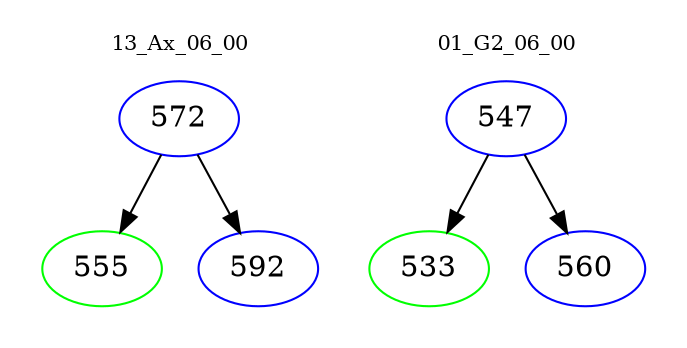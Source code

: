 digraph{
subgraph cluster_0 {
color = white
label = "13_Ax_06_00";
fontsize=10;
T0_572 [label="572", color="blue"]
T0_572 -> T0_555 [color="black"]
T0_555 [label="555", color="green"]
T0_572 -> T0_592 [color="black"]
T0_592 [label="592", color="blue"]
}
subgraph cluster_1 {
color = white
label = "01_G2_06_00";
fontsize=10;
T1_547 [label="547", color="blue"]
T1_547 -> T1_533 [color="black"]
T1_533 [label="533", color="green"]
T1_547 -> T1_560 [color="black"]
T1_560 [label="560", color="blue"]
}
}
